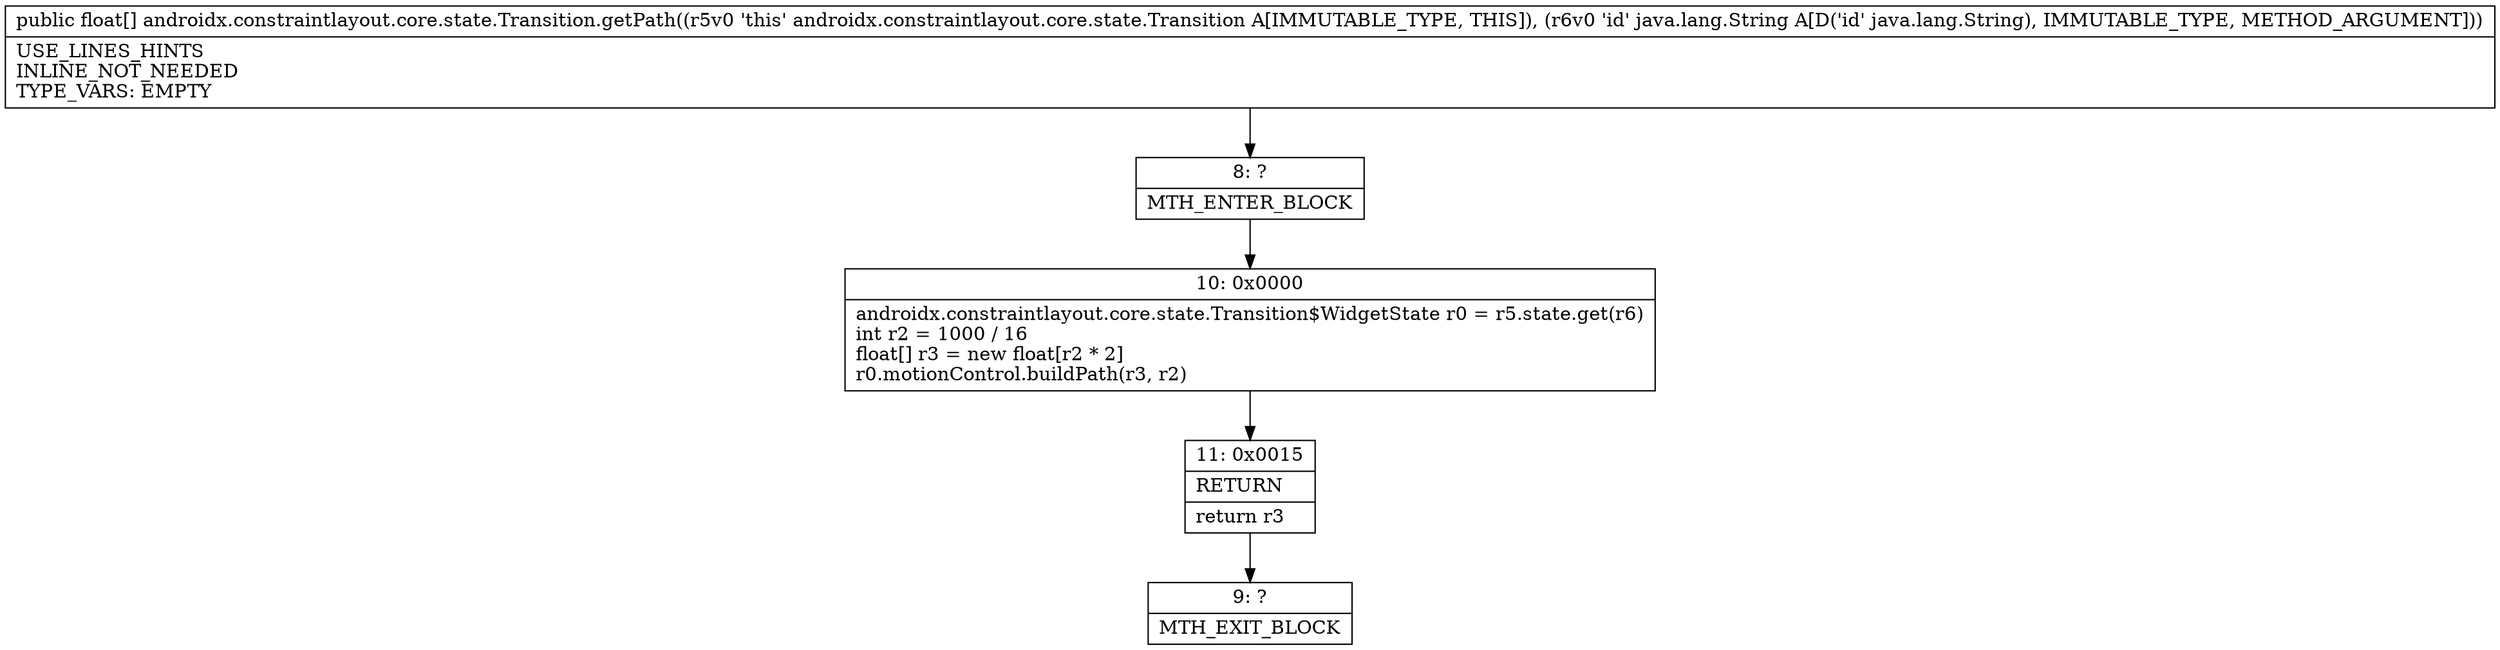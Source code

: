 digraph "CFG forandroidx.constraintlayout.core.state.Transition.getPath(Ljava\/lang\/String;)[F" {
Node_8 [shape=record,label="{8\:\ ?|MTH_ENTER_BLOCK\l}"];
Node_10 [shape=record,label="{10\:\ 0x0000|androidx.constraintlayout.core.state.Transition$WidgetState r0 = r5.state.get(r6)\lint r2 = 1000 \/ 16\lfloat[] r3 = new float[r2 * 2]\lr0.motionControl.buildPath(r3, r2)\l}"];
Node_11 [shape=record,label="{11\:\ 0x0015|RETURN\l|return r3\l}"];
Node_9 [shape=record,label="{9\:\ ?|MTH_EXIT_BLOCK\l}"];
MethodNode[shape=record,label="{public float[] androidx.constraintlayout.core.state.Transition.getPath((r5v0 'this' androidx.constraintlayout.core.state.Transition A[IMMUTABLE_TYPE, THIS]), (r6v0 'id' java.lang.String A[D('id' java.lang.String), IMMUTABLE_TYPE, METHOD_ARGUMENT]))  | USE_LINES_HINTS\lINLINE_NOT_NEEDED\lTYPE_VARS: EMPTY\l}"];
MethodNode -> Node_8;Node_8 -> Node_10;
Node_10 -> Node_11;
Node_11 -> Node_9;
}

